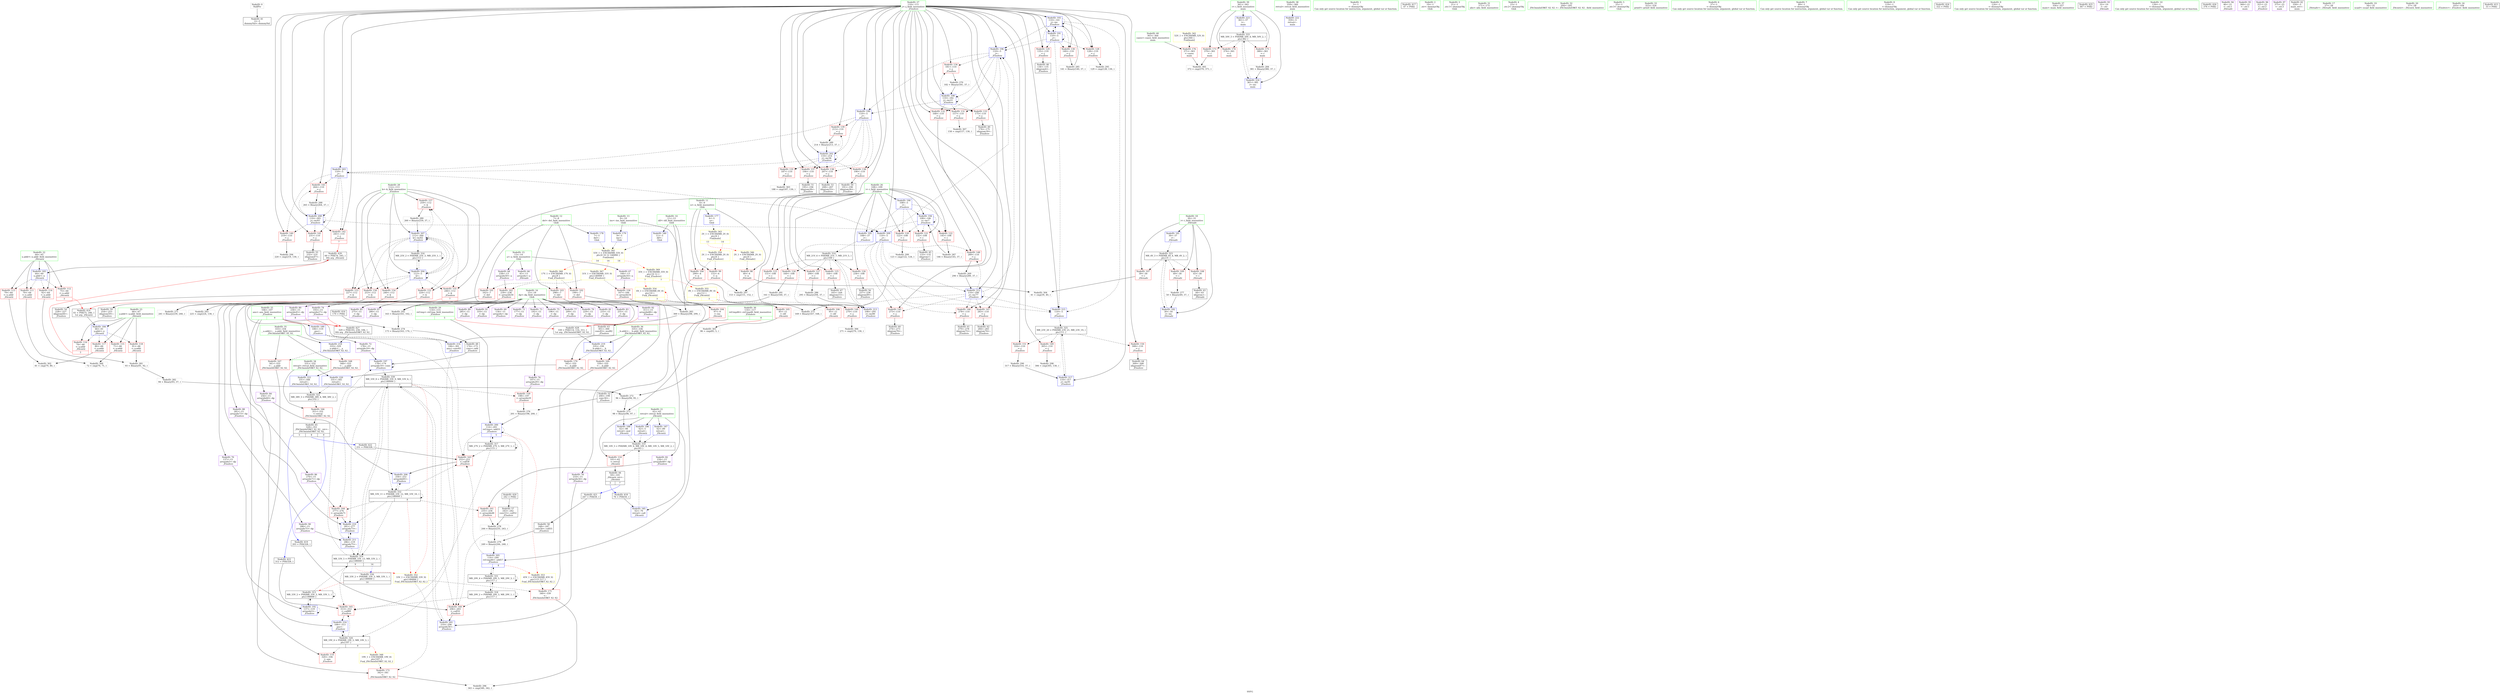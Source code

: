 digraph "SVFG" {
	label="SVFG";

	Node0x55f864b62cb0 [shape=record,color=grey,label="{NodeID: 0\nNullPtr}"];
	Node0x55f864b62cb0 -> Node0x55f864b86190[style=solid];
	Node0x55f864ba6e30 [shape=record,color=yellow,style=double,label="{NodeID: 360\n17V_1 = ENCHI(MR_17V_0)\npts\{8 \}\nFun[_Z5solvev]}"];
	Node0x55f864ba6e30 -> Node0x55f864b86b80[style=dashed];
	Node0x55f864ba6e30 -> Node0x55f864b86c50[style=dashed];
	Node0x55f864ba6e30 -> Node0x55f864b86d20[style=dashed];
	Node0x55f864b96c10 [shape=record,color=grey,label="{NodeID: 277\n50 = Binary(49, 37, )\n}"];
	Node0x55f864b96c10 -> Node0x55f864b8f550[style=solid];
	Node0x55f864b8a030 [shape=record,color=blue,label="{NodeID: 194\n108\<--146\ni\<--inc7\n_Z5solvev\n}"];
	Node0x55f864b8a030 -> Node0x55f864b8c230[style=dashed];
	Node0x55f864b8a030 -> Node0x55f864b8c300[style=dashed];
	Node0x55f864b8a030 -> Node0x55f864b8c3d0[style=dashed];
	Node0x55f864b8a030 -> Node0x55f864b8a030[style=dashed];
	Node0x55f864b8a030 -> Node0x55f864b8a100[style=dashed];
	Node0x55f864b873a0 [shape=record,color=red,label="{NodeID: 111\n70\<--64\n\<--x.addr\n_Z4costii\n}"];
	Node0x55f864b873a0 -> Node0x55f864b98e90[style=solid];
	Node0x55f864b85640 [shape=record,color=green,label="{NodeID: 28\n112\<--113\nk\<--k_field_insensitive\n_Z5solvev\n}"];
	Node0x55f864b85640 -> Node0x55f864b8dc30[style=solid];
	Node0x55f864b85640 -> Node0x55f864b8dd00[style=solid];
	Node0x55f864b85640 -> Node0x55f864b8ddd0[style=solid];
	Node0x55f864b85640 -> Node0x55f864b8dea0[style=solid];
	Node0x55f864b85640 -> Node0x55f864b8df70[style=solid];
	Node0x55f864b85640 -> Node0x55f864b8e040[style=solid];
	Node0x55f864b85640 -> Node0x55f864b8a850[style=solid];
	Node0x55f864b85640 -> Node0x55f864b8aac0[style=solid];
	Node0x55f864b99610 [shape=record,color=grey,label="{NodeID: 305\n372 = cmp(370, 371, )\n}"];
	Node0x55f864b925e0 [shape=record,color=blue,label="{NodeID: 222\n359\<--5\nretval\<--\nmain\n}"];
	Node0x55f864b8d1a0 [shape=record,color=red,label="{NodeID: 139\n213\<--110\n\<--j\n_Z5solvev\n}"];
	Node0x55f864b8d1a0 -> Node0x55f864b97e10[style=solid];
	Node0x55f864b87e10 [shape=record,color=black,label="{NodeID: 56\n237\<--236\nidxprom49\<--\n_Z5solvev\n}"];
	Node0x55f864bcb7a0 [shape=record,color=black,label="{NodeID: 416\n170 = PHI()\n}"];
	Node0x55f864bcb7a0 -> Node0x55f864b96790[style=solid];
	Node0x55f864badb00 [shape=record,color=black,label="{NodeID: 333\nMR_50V_3 = PHI(MR_50V_4, MR_50V_2, )\npts\{362 \}\n}"];
	Node0x55f864badb00 -> Node0x55f864b8ed40[style=dashed];
	Node0x55f864badb00 -> Node0x55f864b8ee10[style=dashed];
	Node0x55f864badb00 -> Node0x55f864b8eee0[style=dashed];
	Node0x55f864badb00 -> Node0x55f864b92780[style=dashed];
	Node0x55f864b8e860 [shape=record,color=red,label="{NodeID: 167\n341\<--333\n\<--__a.addr\n_ZSt3minIxERKT_S2_S2_\n}"];
	Node0x55f864b8e860 -> Node0x55f864b8ec70[style=solid];
	Node0x55f864b894d0 [shape=record,color=purple,label="{NodeID: 84\n256\<--15\narrayidx60\<--dp\n_Z5solvev\n}"];
	Node0x55f864b894d0 -> Node0x55f864b8a9f0[style=solid];
	Node0x55f864b717c0 [shape=record,color=green,label="{NodeID: 1\n5\<--1\n\<--dummyObj\nCan only get source location for instruction, argument, global var or function.}"];
	Node0x55f864b96d90 [shape=record,color=grey,label="{NodeID: 278\n244 = Binary(235, 243, )\n}"];
	Node0x55f864b96d90 -> Node0x55f864b96f10[style=solid];
	Node0x55f864b8a100 [shape=record,color=blue,label="{NodeID: 195\n108\<--37\ni\<--\n_Z5solvev\n}"];
	Node0x55f864b8a100 -> Node0x55f864ba7c00[style=dashed];
	Node0x55f864b87470 [shape=record,color=red,label="{NodeID: 112\n75\<--64\n\<--x.addr\n_Z4costii\n|{<s0>3}}"];
	Node0x55f864b87470:s0 -> Node0x55f86485e5f0[style=solid,color=red];
	Node0x55f864b85710 [shape=record,color=green,label="{NodeID: 29\n114\<--115\nref.tmp\<--ref.tmp_field_insensitive\n_Z5solvev\n|{|<s1>5}}"];
	Node0x55f864b85710 -> Node0x55f864b8a510[style=solid];
	Node0x55f864b85710:s1 -> Node0x55f864bcc690[style=solid,color=red];
	Node0x55f864b99790 [shape=record,color=grey,label="{NodeID: 306\n271 = cmp(270, 130, )\n}"];
	Node0x55f864b926b0 [shape=record,color=blue,label="{NodeID: 223\n361\<--37\ni\<--\nmain\n}"];
	Node0x55f864b926b0 -> Node0x55f864badb00[style=dashed];
	Node0x55f864b8d270 [shape=record,color=red,label="{NodeID: 140\n219\<--110\n\<--j\n_Z5solvev\n}"];
	Node0x55f864b8d270 -> Node0x55f864b98590[style=solid];
	Node0x55f864b87ee0 [shape=record,color=black,label="{NodeID: 57\n243\<--242\nconv53\<--call52\n_Z5solvev\n}"];
	Node0x55f864b87ee0 -> Node0x55f864b96d90[style=solid];
	Node0x55f864bcb870 [shape=record,color=black,label="{NodeID: 417\n47 = PHI()\n}"];
	Node0x55f864bae000 [shape=record,color=black,label="{NodeID: 334\nMR_33V_2 = PHI(MR_33V_3, MR_33V_1, )\npts\{180000 \}\n|{<s0>14}}"];
	Node0x55f864bae000:s0 -> Node0x55f864ba7700[style=dashed,color=red];
	Node0x55f864b8e930 [shape=record,color=red,label="{NodeID: 168\n348\<--333\n\<--__a.addr\n_ZSt3minIxERKT_S2_S2_\n}"];
	Node0x55f864b8e930 -> Node0x55f864b92510[style=solid];
	Node0x55f864b895a0 [shape=record,color=purple,label="{NodeID: 85\n275\<--15\n\<--dp\n_Z5solvev\n}"];
	Node0x55f864b83c50 [shape=record,color=green,label="{NodeID: 2\n19\<--1\n.str\<--dummyObj\nGlob }"];
	Node0x55f864b96f10 [shape=record,color=grey,label="{NodeID: 279\n249 = Binary(244, 248, )\n}"];
	Node0x55f864b96f10 -> Node0x55f864b8a920[style=solid];
	Node0x55f864b8a1d0 [shape=record,color=blue,label="{NodeID: 196\n110\<--5\nj\<--\n_Z5solvev\n}"];
	Node0x55f864b8a1d0 -> Node0x55f864b8cb20[style=dashed];
	Node0x55f864b8a1d0 -> Node0x55f864b8cbf0[style=dashed];
	Node0x55f864b8a1d0 -> Node0x55f864b8ccc0[style=dashed];
	Node0x55f864b8a1d0 -> Node0x55f864b8cd90[style=dashed];
	Node0x55f864b8a1d0 -> Node0x55f864b8a370[style=dashed];
	Node0x55f864b8a1d0 -> Node0x55f864b8a440[style=dashed];
	Node0x55f864b87540 [shape=record,color=red,label="{NodeID: 113\n79\<--64\n\<--x.addr\n_Z4costii\n}"];
	Node0x55f864b87540 -> Node0x55f864b99190[style=solid];
	Node0x55f864b857e0 [shape=record,color=green,label="{NodeID: 30\n116\<--117\nref.tmp46\<--ref.tmp46_field_insensitive\n_Z5solvev\n|{|<s1>8}}"];
	Node0x55f864b857e0 -> Node0x55f864b8a920[style=solid];
	Node0x55f864b857e0:s1 -> Node0x55f864bcc690[style=solid,color=red];
	Node0x55f864b99910 [shape=record,color=grey,label="{NodeID: 307\n158 = cmp(157, 130, )\n}"];
	Node0x55f864b92780 [shape=record,color=blue,label="{NodeID: 224\n361\<--381\ni\<--inc\nmain\n}"];
	Node0x55f864b92780 -> Node0x55f864badb00[style=dashed];
	Node0x55f864b8d340 [shape=record,color=red,label="{NodeID: 141\n231\<--110\n\<--j\n_Z5solvev\n}"];
	Node0x55f864b8d340 -> Node0x55f864b87d40[style=solid];
	Node0x55f864b87fb0 [shape=record,color=black,label="{NodeID: 58\n248\<--247\nconv56\<--call55\n_Z5solvev\n}"];
	Node0x55f864b87fb0 -> Node0x55f864b96f10[style=solid];
	Node0x55f864bcb940 [shape=record,color=black,label="{NodeID: 418\n76 = PHI(59, )\n}"];
	Node0x55f864bcb940 -> Node0x55f864b8f7c0[style=solid];
	Node0x55f864b8ea00 [shape=record,color=red,label="{NodeID: 169\n339\<--335\n\<--__b.addr\n_ZSt3minIxERKT_S2_S2_\n}"];
	Node0x55f864b8ea00 -> Node0x55f864b8eba0[style=solid];
	Node0x55f864b89670 [shape=record,color=purple,label="{NodeID: 86\n276\<--15\narrayidx71\<--dp\n_Z5solvev\n}"];
	Node0x55f864b89670 -> Node0x55f864b8e5f0[style=solid];
	Node0x55f864b83720 [shape=record,color=green,label="{NodeID: 3\n21\<--1\n.str.1\<--dummyObj\nGlob }"];
	Node0x55f864b97090 [shape=record,color=grey,label="{NodeID: 280\n260 = Binary(259, 37, )\n}"];
	Node0x55f864b97090 -> Node0x55f864b8aac0[style=solid];
	Node0x55f864b8a2a0 [shape=record,color=blue,label="{NodeID: 197\n178\<--174\narrayidx19\<--conv\n_Z5solvev\n}"];
	Node0x55f864b8a2a0 -> Node0x55f864b8a2a0[style=dashed];
	Node0x55f864b8a2a0 -> Node0x55f864baf900[style=dashed];
	Node0x55f864b87610 [shape=record,color=red,label="{NodeID: 114\n92\<--64\n\<--x.addr\n_Z4costii\n}"];
	Node0x55f864b87610 -> Node0x55f864b97210[style=solid];
	Node0x55f864b858b0 [shape=record,color=green,label="{NodeID: 31\n171\<--172\nabs\<--abs_field_insensitive\n}"];
	Node0x55f864b8d410 [shape=record,color=red,label="{NodeID: 142\n245\<--110\n\<--j\n_Z5solvev\n|{<s0>7}}"];
	Node0x55f864b8d410:s0 -> Node0x55f864bcc850[style=solid,color=red];
	Node0x55f864b88080 [shape=record,color=black,label="{NodeID: 59\n254\<--253\nidxprom59\<--\n_Z5solvev\n}"];
	Node0x55f864bcbab0 [shape=record,color=black,label="{NodeID: 419\n203 = PHI(328, )\n}"];
	Node0x55f864bcbab0 -> Node0x55f864b8e2b0[style=solid];
	Node0x55f864b8ead0 [shape=record,color=red,label="{NodeID: 170\n345\<--335\n\<--__b.addr\n_ZSt3minIxERKT_S2_S2_\n}"];
	Node0x55f864b8ead0 -> Node0x55f864b92440[style=solid];
	Node0x55f864b89740 [shape=record,color=purple,label="{NodeID: 87\n280\<--15\n\<--dp\n_Z5solvev\n}"];
	Node0x55f864b83a20 [shape=record,color=green,label="{NodeID: 4\n23\<--1\n.str.2\<--dummyObj\nGlob }"];
	Node0x55f864b97210 [shape=record,color=grey,label="{NodeID: 281\n93 = Binary(91, 92, )\n}"];
	Node0x55f864b97210 -> Node0x55f864b97390[style=solid];
	Node0x55f864b8a370 [shape=record,color=blue,label="{NodeID: 198\n110\<--182\nj\<--inc21\n_Z5solvev\n}"];
	Node0x55f864b8a370 -> Node0x55f864b8cb20[style=dashed];
	Node0x55f864b8a370 -> Node0x55f864b8cbf0[style=dashed];
	Node0x55f864b8a370 -> Node0x55f864b8ccc0[style=dashed];
	Node0x55f864b8a370 -> Node0x55f864b8cd90[style=dashed];
	Node0x55f864b8a370 -> Node0x55f864b8a370[style=dashed];
	Node0x55f864b8a370 -> Node0x55f864b8a440[style=dashed];
	Node0x55f864b876e0 [shape=record,color=red,label="{NodeID: 115\n71\<--66\n\<--y.addr\n_Z4costii\n}"];
	Node0x55f864b876e0 -> Node0x55f864b98e90[style=solid];
	Node0x55f864b859b0 [shape=record,color=green,label="{NodeID: 32\n204\<--205\n_ZSt3minIxERKT_S2_S2_\<--_ZSt3minIxERKT_S2_S2__field_insensitive\n}"];
	Node0x55f864b8d4e0 [shape=record,color=red,label="{NodeID: 143\n264\<--110\n\<--j\n_Z5solvev\n}"];
	Node0x55f864b8d4e0 -> Node0x55f864b97c90[style=solid];
	Node0x55f864b88150 [shape=record,color=black,label="{NodeID: 60\n274\<--273\nidxprom70\<--\n_Z5solvev\n}"];
	Node0x55f864bcbbf0 [shape=record,color=black,label="{NodeID: 420\n242 = PHI()\n}"];
	Node0x55f864bcbbf0 -> Node0x55f864b87ee0[style=solid];
	Node0x55f864b8eba0 [shape=record,color=red,label="{NodeID: 171\n340\<--339\n\<--\n_ZSt3minIxERKT_S2_S2_\n}"];
	Node0x55f864b8eba0 -> Node0x55f864b98890[style=solid];
	Node0x55f864b89810 [shape=record,color=purple,label="{NodeID: 88\n281\<--15\narrayidx73\<--dp\n_Z5solvev\n}"];
	Node0x55f864b89810 -> Node0x55f864b8ad30[style=solid];
	Node0x55f864b83ab0 [shape=record,color=green,label="{NodeID: 5\n25\<--1\n.str.3\<--dummyObj\nGlob }"];
	Node0x55f864b97390 [shape=record,color=grey,label="{NodeID: 282\n94 = Binary(93, 37, )\n}"];
	Node0x55f864b97390 -> Node0x55f864b8bb80[style=solid];
	Node0x55f864b8a440 [shape=record,color=blue,label="{NodeID: 199\n110\<--5\nj\<--\n_Z5solvev\n}"];
	Node0x55f864b8a440 -> Node0x55f864b8ce60[style=dashed];
	Node0x55f864b8a440 -> Node0x55f864b8cf30[style=dashed];
	Node0x55f864b8a440 -> Node0x55f864b8d000[style=dashed];
	Node0x55f864b8a440 -> Node0x55f864b8d0d0[style=dashed];
	Node0x55f864b8a440 -> Node0x55f864b8d1a0[style=dashed];
	Node0x55f864b8a440 -> Node0x55f864b8a6b0[style=dashed];
	Node0x55f864b8a440 -> Node0x55f864b8a780[style=dashed];
	Node0x55f864b8bef0 [shape=record,color=red,label="{NodeID: 116\n74\<--66\n\<--y.addr\n_Z4costii\n|{<s0>3}}"];
	Node0x55f864b8bef0:s0 -> Node0x55f864bcc850[style=solid,color=red];
	Node0x55f864b85ab0 [shape=record,color=green,label="{NodeID: 33\n323\<--324\nprintf\<--printf_field_insensitive\n}"];
	Node0x55f864ba6400 [shape=record,color=black,label="{NodeID: 310\nMR_10V_3 = PHI(MR_10V_6, MR_10V_4, MR_10V_5, MR_10V_2, )\npts\{63 \}\n}"];
	Node0x55f864ba6400 -> Node0x55f864b872d0[style=dashed];
	Node0x55f864b8d5b0 [shape=record,color=red,label="{NodeID: 144\n270\<--110\n\<--j\n_Z5solvev\n}"];
	Node0x55f864b8d5b0 -> Node0x55f864b99790[style=solid];
	Node0x55f864b88220 [shape=record,color=black,label="{NodeID: 61\n279\<--278\nidxprom72\<--\n_Z5solvev\n}"];
	Node0x55f864bcbcc0 [shape=record,color=black,label="{NodeID: 421\n247 = PHI(59, )\n}"];
	Node0x55f864bcbcc0 -> Node0x55f864b87fb0[style=solid];
	Node0x55f864b8ec70 [shape=record,color=red,label="{NodeID: 172\n342\<--341\n\<--\n_ZSt3minIxERKT_S2_S2_\n}"];
	Node0x55f864b8ec70 -> Node0x55f864b98890[style=solid];
	Node0x55f864b898e0 [shape=record,color=purple,label="{NodeID: 89\n285\<--15\n\<--dp\n_Z5solvev\n}"];
	Node0x55f864b83b40 [shape=record,color=green,label="{NodeID: 6\n37\<--1\n\<--dummyObj\nCan only get source location for instruction, argument, global var or function.}"];
	Node0x55f864b97510 [shape=record,color=grey,label="{NodeID: 283\n300 = Binary(298, 299, )\n}"];
	Node0x55f864b97510 -> Node0x55f864b883c0[style=solid];
	Node0x55f864b8a510 [shape=record,color=blue,label="{NodeID: 200\n114\<--201\nref.tmp\<--add31\n_Z5solvev\n|{|<s4>5}}"];
	Node0x55f864b8a510 -> Node0x55f864b8e2b0[style=dashed];
	Node0x55f864b8a510 -> Node0x55f864b8e520[style=dashed];
	Node0x55f864b8a510 -> Node0x55f864b8a510[style=dashed];
	Node0x55f864b8a510 -> Node0x55f864ba8b00[style=dashed];
	Node0x55f864b8a510:s4 -> Node0x55f864bb1430[style=dashed,color=red];
	Node0x55f864b8bfc0 [shape=record,color=red,label="{NodeID: 117\n80\<--66\n\<--y.addr\n_Z4costii\n}"];
	Node0x55f864b8bfc0 -> Node0x55f864b99190[style=solid];
	Node0x55f864b85bb0 [shape=record,color=green,label="{NodeID: 34\n331\<--332\nretval\<--retval_field_insensitive\n_ZSt3minIxERKT_S2_S2_\n}"];
	Node0x55f864b85bb0 -> Node0x55f864b8e790[style=solid];
	Node0x55f864b85bb0 -> Node0x55f864b92440[style=solid];
	Node0x55f864b85bb0 -> Node0x55f864b92510[style=solid];
	Node0x55f864b8d680 [shape=record,color=red,label="{NodeID: 145\n273\<--110\n\<--j\n_Z5solvev\n}"];
	Node0x55f864b8d680 -> Node0x55f864b88150[style=solid];
	Node0x55f864b882f0 [shape=record,color=black,label="{NodeID: 62\n284\<--283\nidxprom74\<--\n_Z5solvev\n}"];
	Node0x55f864bcbe30 [shape=record,color=black,label="{NodeID: 422\n251 = PHI(328, )\n}"];
	Node0x55f864bcbe30 -> Node0x55f864b8e520[style=solid];
	Node0x55f864baf900 [shape=record,color=black,label="{NodeID: 339\nMR_33V_8 = PHI(MR_33V_9, MR_33V_6, )\npts\{180000 \}\n|{|<s7>5}}"];
	Node0x55f864baf900 -> Node0x55f864b8e1e0[style=dashed];
	Node0x55f864baf900 -> Node0x55f864b8e2b0[style=dashed];
	Node0x55f864baf900 -> Node0x55f864b8e5f0[style=dashed];
	Node0x55f864baf900 -> Node0x55f864b8a5e0[style=dashed];
	Node0x55f864baf900 -> Node0x55f864b8ad30[style=dashed];
	Node0x55f864baf900 -> Node0x55f864ba9500[style=dashed];
	Node0x55f864baf900 -> Node0x55f864bad600[style=dashed];
	Node0x55f864baf900:s7 -> Node0x55f864bb1350[style=dashed,color=red];
	Node0x55f864b8ed40 [shape=record,color=red,label="{NodeID: 173\n370\<--361\n\<--i\nmain\n}"];
	Node0x55f864b8ed40 -> Node0x55f864b99610[style=solid];
	Node0x55f864b899b0 [shape=record,color=purple,label="{NodeID: 90\n286\<--15\narrayidx75\<--dp\n_Z5solvev\n}"];
	Node0x55f864b899b0 -> Node0x55f864b8ae00[style=solid];
	Node0x55f864b844c0 [shape=record,color=green,label="{NodeID: 7\n89\<--1\n\<--dummyObj\nCan only get source location for instruction, argument, global var or function.}"];
	Node0x55f864ba7450 [shape=record,color=yellow,style=double,label="{NodeID: 367\n31V_1 = ENCHI(MR_31V_0)\npts\{140000 \}\nFun[_Z5solvev]}"];
	Node0x55f864ba7450 -> Node0x55f864b8e110[style=dashed];
	Node0x55f864ba7450 -> Node0x55f864b8e450[style=dashed];
	Node0x55f864b97690 [shape=record,color=grey,label="{NodeID: 284\n381 = Binary(380, 37, )\n}"];
	Node0x55f864b97690 -> Node0x55f864b92780[style=solid];
	Node0x55f864b8a5e0 [shape=record,color=blue,label="{NodeID: 201\n210\<--206\narrayidx34\<--\n_Z5solvev\n}"];
	Node0x55f864b8a5e0 -> Node0x55f864baf900[style=dashed];
	Node0x55f864b8c090 [shape=record,color=red,label="{NodeID: 118\n91\<--66\n\<--y.addr\n_Z4costii\n}"];
	Node0x55f864b8c090 -> Node0x55f864b97210[style=solid];
	Node0x55f864b85c80 [shape=record,color=green,label="{NodeID: 35\n333\<--334\n__a.addr\<--__a.addr_field_insensitive\n_ZSt3minIxERKT_S2_S2_\n}"];
	Node0x55f864b85c80 -> Node0x55f864b8e860[style=solid];
	Node0x55f864b85c80 -> Node0x55f864b8e930[style=solid];
	Node0x55f864b85c80 -> Node0x55f864b922a0[style=solid];
	Node0x55f864b8d750 [shape=record,color=red,label="{NodeID: 146\n278\<--110\n\<--j\n_Z5solvev\n}"];
	Node0x55f864b8d750 -> Node0x55f864b88220[style=solid];
	Node0x55f864b883c0 [shape=record,color=black,label="{NodeID: 63\n301\<--300\nconv83\<--mul82\n_Z5solvev\n}"];
	Node0x55f864b883c0 -> Node0x55f864b91f60[style=solid];
	Node0x55f864bcbf70 [shape=record,color=black,label="{NodeID: 423\n312 = PHI(328, )\n}"];
	Node0x55f864bcbf70 -> Node0x55f864b8e6c0[style=solid];
	Node0x55f864b8ee10 [shape=record,color=red,label="{NodeID: 174\n374\<--361\n\<--i\nmain\n}"];
	Node0x55f864b89a80 [shape=record,color=purple,label="{NodeID: 91\n310\<--15\n\<--dp\n_Z5solvev\n}"];
	Node0x55f864b84550 [shape=record,color=green,label="{NodeID: 8\n119\<--1\n\<--dummyObj\nCan only get source location for instruction, argument, global var or function.}"];
	Node0x55f864b97810 [shape=record,color=grey,label="{NodeID: 285\n141 = Binary(140, 37, )\n}"];
	Node0x55f864b97810 -> Node0x55f864b89f60[style=solid];
	Node0x55f864b8a6b0 [shape=record,color=blue,label="{NodeID: 202\n110\<--214\nj\<--inc36\n_Z5solvev\n}"];
	Node0x55f864b8a6b0 -> Node0x55f864b8ce60[style=dashed];
	Node0x55f864b8a6b0 -> Node0x55f864b8cf30[style=dashed];
	Node0x55f864b8a6b0 -> Node0x55f864b8d000[style=dashed];
	Node0x55f864b8a6b0 -> Node0x55f864b8d0d0[style=dashed];
	Node0x55f864b8a6b0 -> Node0x55f864b8d1a0[style=dashed];
	Node0x55f864b8a6b0 -> Node0x55f864b8a6b0[style=dashed];
	Node0x55f864b8a6b0 -> Node0x55f864b8a780[style=dashed];
	Node0x55f864b8c160 [shape=record,color=red,label="{NodeID: 119\n320\<--106\n\<--ans\n_Z5solvev\n}"];
	Node0x55f864b85d50 [shape=record,color=green,label="{NodeID: 36\n335\<--336\n__b.addr\<--__b.addr_field_insensitive\n_ZSt3minIxERKT_S2_S2_\n}"];
	Node0x55f864b85d50 -> Node0x55f864b8ea00[style=solid];
	Node0x55f864b85d50 -> Node0x55f864b8ead0[style=solid];
	Node0x55f864b85d50 -> Node0x55f864b92370[style=solid];
	Node0x55f864ba7700 [shape=record,color=black,label="{NodeID: 313\nMR_33V_2 = PHI(MR_33V_3, MR_33V_1, )\npts\{180000 \}\n}"];
	Node0x55f864ba7700 -> Node0x55f864b89e90[style=dashed];
	Node0x55f864ba7700 -> Node0x55f864ba7700[style=dashed];
	Node0x55f864ba7700 -> Node0x55f864ba9500[style=dashed];
	Node0x55f864b8d820 [shape=record,color=red,label="{NodeID: 147\n283\<--110\n\<--j\n_Z5solvev\n}"];
	Node0x55f864b8d820 -> Node0x55f864b882f0[style=solid];
	Node0x55f864b88490 [shape=record,color=black,label="{NodeID: 64\n309\<--308\nidxprom87\<--\n_Z5solvev\n}"];
	Node0x55f864bcc0b0 [shape=record,color=black,label="{NodeID: 424\n322 = PHI()\n}"];
	Node0x55f864b8eee0 [shape=record,color=red,label="{NodeID: 175\n380\<--361\n\<--i\nmain\n}"];
	Node0x55f864b8eee0 -> Node0x55f864b97690[style=solid];
	Node0x55f864b89b50 [shape=record,color=purple,label="{NodeID: 92\n311\<--15\narrayidx88\<--dp\n_Z5solvev\n|{<s0>9}}"];
	Node0x55f864b89b50:s0 -> Node0x55f864bcc690[style=solid,color=red];
	Node0x55f864b845e0 [shape=record,color=green,label="{NodeID: 9\n124\<--1\n\<--dummyObj\nCan only get source location for instruction, argument, global var or function.}"];
	Node0x55f864bb2a90 [shape=record,color=yellow,style=double,label="{NodeID: 369\n35V_1 = ENCHI(MR_35V_0)\npts\{10 12 \}\nFun[_Z5solvev]|{<s0>7|<s1>7}}"];
	Node0x55f864bb2a90:s0 -> Node0x55f864bb1510[style=dashed,color=red];
	Node0x55f864bb2a90:s1 -> Node0x55f864bb1620[style=dashed,color=red];
	Node0x55f864b97990 [shape=record,color=grey,label="{NodeID: 286\n295 = Binary(294, 37, )\n}"];
	Node0x55f864b97990 -> Node0x55f864b91e90[style=solid];
	Node0x55f864b8a780 [shape=record,color=blue,label="{NodeID: 203\n110\<--5\nj\<--\n_Z5solvev\n}"];
	Node0x55f864b8a780 -> Node0x55f864b8d270[style=dashed];
	Node0x55f864b8a780 -> Node0x55f864b8d340[style=dashed];
	Node0x55f864b8a780 -> Node0x55f864b8d410[style=dashed];
	Node0x55f864b8a780 -> Node0x55f864b8d4e0[style=dashed];
	Node0x55f864b8a780 -> Node0x55f864b8ab90[style=dashed];
	Node0x55f864b8a780 -> Node0x55f864b8ac60[style=dashed];
	Node0x55f864b8c230 [shape=record,color=red,label="{NodeID: 120\n122\<--108\n\<--i\n_Z5solvev\n}"];
	Node0x55f864b8c230 -> Node0x55f864b98d10[style=solid];
	Node0x55f864b85e20 [shape=record,color=green,label="{NodeID: 37\n356\<--357\nmain\<--main_field_insensitive\n}"];
	Node0x55f864ba7c00 [shape=record,color=black,label="{NodeID: 314\nMR_21V_6 = PHI(MR_21V_7, MR_21V_5, )\npts\{109 \}\n}"];
	Node0x55f864ba7c00 -> Node0x55f864b8c4a0[style=dashed];
	Node0x55f864ba7c00 -> Node0x55f864b8c570[style=dashed];
	Node0x55f864ba7c00 -> Node0x55f864b8c640[style=dashed];
	Node0x55f864ba7c00 -> Node0x55f864b8c710[style=dashed];
	Node0x55f864ba7c00 -> Node0x55f864b8c7e0[style=dashed];
	Node0x55f864ba7c00 -> Node0x55f864b91e90[style=dashed];
	Node0x55f864b8d8f0 [shape=record,color=red,label="{NodeID: 148\n289\<--110\n\<--j\n_Z5solvev\n}"];
	Node0x55f864b8d8f0 -> Node0x55f864b8b700[style=solid];
	Node0x55f864b88560 [shape=record,color=black,label="{NodeID: 65\n328\<--351\n_ZSt3minIxERKT_S2_S2__ret\<--\n_ZSt3minIxERKT_S2_S2_\n|{<s0>5|<s1>8|<s2>9}}"];
	Node0x55f864b88560:s0 -> Node0x55f864bcbab0[style=solid,color=blue];
	Node0x55f864b88560:s1 -> Node0x55f864bcbe30[style=solid,color=blue];
	Node0x55f864b88560:s2 -> Node0x55f864bcbf70[style=solid,color=blue];
	Node0x55f864bcc180 [shape=record,color=black,label="{NodeID: 425\n367 = PHI()\n}"];
	Node0x55f864bb0a00 [shape=record,color=yellow,style=double,label="{NodeID: 342\n52V_1 = ENCHI(MR_52V_0)\npts\{364 \}\nFun[main]}"];
	Node0x55f864bb0a00 -> Node0x55f864b8efb0[style=dashed];
	Node0x55f864b8efb0 [shape=record,color=red,label="{NodeID: 176\n371\<--363\n\<--cases\nmain\n}"];
	Node0x55f864b8efb0 -> Node0x55f864b99610[style=solid];
	Node0x55f864b89c20 [shape=record,color=purple,label="{NodeID: 93\n32\<--19\n\<--.str\n_Z4readv\n}"];
	Node0x55f864b84670 [shape=record,color=green,label="{NodeID: 10\n130\<--1\n\<--dummyObj\nCan only get source location for instruction, argument, global var or function.}"];
	Node0x55f864b97b10 [shape=record,color=grey,label="{NodeID: 287\n146 = Binary(145, 37, )\n}"];
	Node0x55f864b97b10 -> Node0x55f864b8a030[style=solid];
	Node0x55f864b8a850 [shape=record,color=blue,label="{NodeID: 204\n112\<--5\nk\<--\n_Z5solvev\n}"];
	Node0x55f864b8a850 -> Node0x55f864b8dc30[style=dashed];
	Node0x55f864b8a850 -> Node0x55f864b8dd00[style=dashed];
	Node0x55f864b8a850 -> Node0x55f864b8ddd0[style=dashed];
	Node0x55f864b8a850 -> Node0x55f864b8dea0[style=dashed];
	Node0x55f864b8a850 -> Node0x55f864b8df70[style=dashed];
	Node0x55f864b8a850 -> Node0x55f864b8e040[style=dashed];
	Node0x55f864b8a850 -> Node0x55f864b8a850[style=dashed];
	Node0x55f864b8a850 -> Node0x55f864b8aac0[style=dashed];
	Node0x55f864b8a850 -> Node0x55f864ba8600[style=dashed];
	Node0x55f864b8c300 [shape=record,color=red,label="{NodeID: 121\n132\<--108\n\<--i\n_Z5solvev\n}"];
	Node0x55f864b8c300 -> Node0x55f864b86500[style=solid];
	Node0x55f864b85f20 [shape=record,color=green,label="{NodeID: 38\n359\<--360\nretval\<--retval_field_insensitive\nmain\n}"];
	Node0x55f864b85f20 -> Node0x55f864b925e0[style=solid];
	Node0x55f864b8d9c0 [shape=record,color=red,label="{NodeID: 149\n305\<--110\n\<--j\n_Z5solvev\n}"];
	Node0x55f864b8d9c0 -> Node0x55f864b98b90[style=solid];
	Node0x55f864b88630 [shape=record,color=purple,label="{NodeID: 66\n45\<--13\narrayidx\<--a\n_Z4readv\n}"];
	Node0x55f864bcc250 [shape=record,color=black,label="{NodeID: 426\n376 = PHI()\n}"];
	Node0x55f864bb0ae0 [shape=record,color=yellow,style=double,label="{NodeID: 343\n2V_1 = ENCHI(MR_2V_0)\npts\{6 \}\nFun[main]|{<s0>13|<s1>14}}"];
	Node0x55f864bb0ae0:s0 -> Node0x55f864bb0db0[style=dashed,color=red];
	Node0x55f864bb0ae0:s1 -> Node0x55f864bb19a0[style=dashed,color=red];
	Node0x55f864b8f080 [shape=record,color=blue,label="{NodeID: 177\n4\<--5\nn\<--\nGlob }"];
	Node0x55f864b8f080 -> Node0x55f864bb0ae0[style=dashed];
	Node0x55f864b89cf0 [shape=record,color=purple,label="{NodeID: 94\n46\<--21\n\<--.str.1\n_Z4readv\n}"];
	Node0x55f864b84700 [shape=record,color=green,label="{NodeID: 11\n4\<--6\nn\<--n_field_insensitive\nGlob }"];
	Node0x55f864b84700 -> Node0x55f864b86910[style=solid];
	Node0x55f864b84700 -> Node0x55f864b869e0[style=solid];
	Node0x55f864b84700 -> Node0x55f864b86ab0[style=solid];
	Node0x55f864b84700 -> Node0x55f864b8f080[style=solid];
	Node0x55f864b97c90 [shape=record,color=grey,label="{NodeID: 288\n265 = Binary(264, 37, )\n}"];
	Node0x55f864b97c90 -> Node0x55f864b8ab90[style=solid];
	Node0x55f864b8a920 [shape=record,color=blue,label="{NodeID: 205\n116\<--249\nref.tmp46\<--add57\n_Z5solvev\n|{|<s2>8}}"];
	Node0x55f864b8a920 -> Node0x55f864b8e520[style=dashed];
	Node0x55f864b8a920 -> Node0x55f864bad100[style=dashed];
	Node0x55f864b8a920:s2 -> Node0x55f864bb1430[style=dashed,color=red];
	Node0x55f864b8c3d0 [shape=record,color=red,label="{NodeID: 122\n145\<--108\n\<--i\n_Z5solvev\n}"];
	Node0x55f864b8c3d0 -> Node0x55f864b97b10[style=solid];
	Node0x55f864b85ff0 [shape=record,color=green,label="{NodeID: 39\n361\<--362\ni\<--i_field_insensitive\nmain\n}"];
	Node0x55f864b85ff0 -> Node0x55f864b8ed40[style=solid];
	Node0x55f864b85ff0 -> Node0x55f864b8ee10[style=solid];
	Node0x55f864b85ff0 -> Node0x55f864b8eee0[style=solid];
	Node0x55f864b85ff0 -> Node0x55f864b926b0[style=solid];
	Node0x55f864b85ff0 -> Node0x55f864b92780[style=solid];
	Node0x55f864ba8600 [shape=record,color=black,label="{NodeID: 316\nMR_25V_2 = PHI(MR_25V_3, MR_25V_1, )\npts\{113 \}\n}"];
	Node0x55f864ba8600 -> Node0x55f864b8a850[style=dashed];
	Node0x55f864ba8600 -> Node0x55f864ba8600[style=dashed];
	Node0x55f864b8da90 [shape=record,color=red,label="{NodeID: 150\n308\<--110\n\<--j\n_Z5solvev\n}"];
	Node0x55f864b8da90 -> Node0x55f864b88490[style=solid];
	Node0x55f864b88700 [shape=record,color=purple,label="{NodeID: 67\n166\<--13\narrayidx16\<--a\n_Z5solvev\n}"];
	Node0x55f864b88700 -> Node0x55f864b8e110[style=solid];
	Node0x55f864bcc320 [shape=record,color=black,label="{NodeID: 427\n329 = PHI(193, 230, 106, )\n0th arg _ZSt3minIxERKT_S2_S2_ }"];
	Node0x55f864bcc320 -> Node0x55f864b922a0[style=solid];
	Node0x55f864b8f180 [shape=record,color=blue,label="{NodeID: 178\n7\<--5\ndel\<--\nGlob }"];
	Node0x55f864b8f180 -> Node0x55f864bb0ca0[style=dashed];
	Node0x55f864b89dc0 [shape=record,color=purple,label="{NodeID: 95\n366\<--21\n\<--.str.1\nmain\n}"];
	Node0x55f864b84790 [shape=record,color=green,label="{NodeID: 12\n7\<--8\ndel\<--del_field_insensitive\nGlob }"];
	Node0x55f864b84790 -> Node0x55f864b86b80[style=solid];
	Node0x55f864b84790 -> Node0x55f864b86c50[style=solid];
	Node0x55f864b84790 -> Node0x55f864b86d20[style=solid];
	Node0x55f864b84790 -> Node0x55f864b8f180[style=solid];
	Node0x55f864b97e10 [shape=record,color=grey,label="{NodeID: 289\n214 = Binary(213, 37, )\n}"];
	Node0x55f864b97e10 -> Node0x55f864b8a6b0[style=solid];
	Node0x55f864b8a9f0 [shape=record,color=blue,label="{NodeID: 206\n256\<--252\narrayidx60\<--\n_Z5solvev\n}"];
	Node0x55f864b8a9f0 -> Node0x55f864bad600[style=dashed];
	Node0x55f864b8c4a0 [shape=record,color=red,label="{NodeID: 123\n151\<--108\n\<--i\n_Z5solvev\n}"];
	Node0x55f864b8c4a0 -> Node0x55f864b98a10[style=solid];
	Node0x55f864b860c0 [shape=record,color=green,label="{NodeID: 40\n363\<--364\ncases\<--cases_field_insensitive\nmain\n}"];
	Node0x55f864b860c0 -> Node0x55f864b8efb0[style=solid];
	Node0x55f864ba8b00 [shape=record,color=black,label="{NodeID: 317\nMR_27V_2 = PHI(MR_27V_3, MR_27V_1, )\npts\{115 \}\n}"];
	Node0x55f864ba8b00 -> Node0x55f864b8e520[style=dashed];
	Node0x55f864ba8b00 -> Node0x55f864b8e6c0[style=dashed];
	Node0x55f864ba8b00 -> Node0x55f864b8a510[style=dashed];
	Node0x55f864ba8b00 -> Node0x55f864ba8b00[style=dashed];
	Node0x55f864b8db60 [shape=record,color=red,label="{NodeID: 151\n316\<--110\n\<--j\n_Z5solvev\n}"];
	Node0x55f864b8db60 -> Node0x55f864b97f90[style=solid];
	Node0x55f864b887d0 [shape=record,color=purple,label="{NodeID: 68\n238\<--13\narrayidx50\<--a\n_Z5solvev\n}"];
	Node0x55f864b887d0 -> Node0x55f864b8e450[style=solid];
	Node0x55f864bcc690 [shape=record,color=black,label="{NodeID: 428\n330 = PHI(114, 116, 311, )\n1st arg _ZSt3minIxERKT_S2_S2_ }"];
	Node0x55f864bcc690 -> Node0x55f864b92370[style=solid];
	Node0x55f864bb0ca0 [shape=record,color=yellow,style=double,label="{NodeID: 345\n55V_1 = ENCHI(MR_55V_0)\npts\{8 10 12 140000 \}\nFun[main]|{<s0>14|<s1>14|<s2>14}}"];
	Node0x55f864bb0ca0:s0 -> Node0x55f864ba6e30[style=dashed,color=red];
	Node0x55f864bb0ca0:s1 -> Node0x55f864ba7450[style=dashed,color=red];
	Node0x55f864bb0ca0:s2 -> Node0x55f864bb2a90[style=dashed,color=red];
	Node0x55f864b8f280 [shape=record,color=blue,label="{NodeID: 179\n9\<--5\nins\<--\nGlob }"];
	Node0x55f864b8f280 -> Node0x55f864bb0ca0[style=dashed];
	Node0x55f864b86770 [shape=record,color=purple,label="{NodeID: 96\n321\<--23\n\<--.str.2\n_Z5solvev\n}"];
	Node0x55f864b84890 [shape=record,color=green,label="{NodeID: 13\n9\<--10\nins\<--ins_field_insensitive\nGlob }"];
	Node0x55f864b84890 -> Node0x55f864b86df0[style=solid];
	Node0x55f864b84890 -> Node0x55f864b8f280[style=solid];
	Node0x55f864b97f90 [shape=record,color=grey,label="{NodeID: 290\n317 = Binary(316, 37, )\n}"];
	Node0x55f864b97f90 -> Node0x55f864b921d0[style=solid];
	Node0x55f864b8aac0 [shape=record,color=blue,label="{NodeID: 207\n112\<--260\nk\<--inc62\n_Z5solvev\n}"];
	Node0x55f864b8aac0 -> Node0x55f864b8dc30[style=dashed];
	Node0x55f864b8aac0 -> Node0x55f864b8dd00[style=dashed];
	Node0x55f864b8aac0 -> Node0x55f864b8ddd0[style=dashed];
	Node0x55f864b8aac0 -> Node0x55f864b8dea0[style=dashed];
	Node0x55f864b8aac0 -> Node0x55f864b8df70[style=dashed];
	Node0x55f864b8aac0 -> Node0x55f864b8e040[style=dashed];
	Node0x55f864b8aac0 -> Node0x55f864b8a850[style=dashed];
	Node0x55f864b8aac0 -> Node0x55f864b8aac0[style=dashed];
	Node0x55f864b8aac0 -> Node0x55f864ba8600[style=dashed];
	Node0x55f864b8c570 [shape=record,color=red,label="{NodeID: 124\n160\<--108\n\<--i\n_Z5solvev\n}"];
	Node0x55f864b8c570 -> Node0x55f864b98110[style=solid];
	Node0x55f864b86190 [shape=record,color=black,label="{NodeID: 41\n2\<--3\ndummyVal\<--dummyVal\n}"];
	Node0x55f864ba9000 [shape=record,color=black,label="{NodeID: 318\nMR_29V_2 = PHI(MR_29V_3, MR_29V_1, )\npts\{117 \}\n}"];
	Node0x55f864ba9000 -> Node0x55f864b8e2b0[style=dashed];
	Node0x55f864ba9000 -> Node0x55f864b8e6c0[style=dashed];
	Node0x55f864ba9000 -> Node0x55f864ba9000[style=dashed];
	Node0x55f864ba9000 -> Node0x55f864bad100[style=dashed];
	Node0x55f864b8dc30 [shape=record,color=red,label="{NodeID: 152\n224\<--112\n\<--k\n_Z5solvev\n}"];
	Node0x55f864b8dc30 -> Node0x55f864b98410[style=solid];
	Node0x55f864b888a0 [shape=record,color=purple,label="{NodeID: 69\n134\<--15\narrayidx\<--dp\n_Z5solvev\n}"];
	Node0x55f864bcc850 [shape=record,color=black,label="{NodeID: 429\n60 = PHI(74, 245, )\n0th arg _Z4costii }"];
	Node0x55f864bcc850 -> Node0x55f864b8f620[style=solid];
	Node0x55f864bb0db0 [shape=record,color=yellow,style=double,label="{NodeID: 346\n2V_1 = ENCHI(MR_2V_0)\npts\{6 \}\nFun[_Z4readv]}"];
	Node0x55f864bb0db0 -> Node0x55f864b86910[style=dashed];
	Node0x55f864b8f380 [shape=record,color=blue,label="{NodeID: 180\n11\<--5\ndif\<--\nGlob }"];
	Node0x55f864b8f380 -> Node0x55f864bb0ca0[style=dashed];
	Node0x55f864b86840 [shape=record,color=purple,label="{NodeID: 97\n375\<--25\n\<--.str.3\nmain\n}"];
	Node0x55f864b84990 [shape=record,color=green,label="{NodeID: 14\n11\<--12\ndif\<--dif_field_insensitive\nGlob }"];
	Node0x55f864b84990 -> Node0x55f864b86ec0[style=solid];
	Node0x55f864b84990 -> Node0x55f864b86f90[style=solid];
	Node0x55f864b84990 -> Node0x55f864b8f380[style=solid];
	Node0x55f864b98110 [shape=record,color=grey,label="{NodeID: 291\n161 = Binary(160, 37, )\n}"];
	Node0x55f864b98110 -> Node0x55f864b98290[style=solid];
	Node0x55f864b8ab90 [shape=record,color=blue,label="{NodeID: 208\n110\<--265\nj\<--inc65\n_Z5solvev\n}"];
	Node0x55f864b8ab90 -> Node0x55f864b8d270[style=dashed];
	Node0x55f864b8ab90 -> Node0x55f864b8d340[style=dashed];
	Node0x55f864b8ab90 -> Node0x55f864b8d410[style=dashed];
	Node0x55f864b8ab90 -> Node0x55f864b8d4e0[style=dashed];
	Node0x55f864b8ab90 -> Node0x55f864b8ab90[style=dashed];
	Node0x55f864b8ab90 -> Node0x55f864b8ac60[style=dashed];
	Node0x55f864b8c640 [shape=record,color=red,label="{NodeID: 125\n164\<--108\n\<--i\n_Z5solvev\n}"];
	Node0x55f864b8c640 -> Node0x55f864b866a0[style=solid];
	Node0x55f864b86290 [shape=record,color=black,label="{NodeID: 42\n358\<--5\nmain_ret\<--\nmain\n}"];
	Node0x55f864ba9500 [shape=record,color=black,label="{NodeID: 319\nMR_33V_5 = PHI(MR_33V_13, MR_33V_2, )\npts\{180000 \}\n|{|<s3>9|<s4>14}}"];
	Node0x55f864ba9500 -> Node0x55f864b8e6c0[style=dashed];
	Node0x55f864ba9500 -> Node0x55f864b8a2a0[style=dashed];
	Node0x55f864ba9500 -> Node0x55f864baf900[style=dashed];
	Node0x55f864ba9500:s3 -> Node0x55f864bb1350[style=dashed,color=red];
	Node0x55f864ba9500:s4 -> Node0x55f864bae000[style=dashed,color=blue];
	Node0x55f864b8dd00 [shape=record,color=red,label="{NodeID: 153\n227\<--112\n\<--k\n_Z5solvev\n}"];
	Node0x55f864b8dd00 -> Node0x55f864b87c70[style=solid];
	Node0x55f864b88970 [shape=record,color=purple,label="{NodeID: 70\n137\<--15\narrayidx5\<--dp\n_Z5solvev\n}"];
	Node0x55f864b88970 -> Node0x55f864b89e90[style=solid];
	Node0x55f864b8f480 [shape=record,color=blue,label="{NodeID: 181\n30\<--37\ni\<--\n_Z4readv\n}"];
	Node0x55f864b8f480 -> Node0x55f864baa900[style=dashed];
	Node0x55f864b86910 [shape=record,color=red,label="{NodeID: 98\n40\<--4\n\<--n\n_Z4readv\n}"];
	Node0x55f864b86910 -> Node0x55f864b99490[style=solid];
	Node0x55f864b84a90 [shape=record,color=green,label="{NodeID: 15\n13\<--14\na\<--a_field_insensitive\nGlob }"];
	Node0x55f864b84a90 -> Node0x55f864b88630[style=solid];
	Node0x55f864b84a90 -> Node0x55f864b88700[style=solid];
	Node0x55f864b84a90 -> Node0x55f864b887d0[style=solid];
	Node0x55f864b98290 [shape=record,color=grey,label="{NodeID: 292\n163 = Binary(161, 162, )\n}"];
	Node0x55f864b98290 -> Node0x55f864b96790[style=solid];
	Node0x55f864b8ac60 [shape=record,color=blue,label="{NodeID: 209\n110\<--5\nj\<--\n_Z5solvev\n}"];
	Node0x55f864b8ac60 -> Node0x55f864b8d5b0[style=dashed];
	Node0x55f864b8ac60 -> Node0x55f864b8d680[style=dashed];
	Node0x55f864b8ac60 -> Node0x55f864b8d750[style=dashed];
	Node0x55f864b8ac60 -> Node0x55f864b8d820[style=dashed];
	Node0x55f864b8ac60 -> Node0x55f864b8d8f0[style=dashed];
	Node0x55f864b8ac60 -> Node0x55f864b8a1d0[style=dashed];
	Node0x55f864b8ac60 -> Node0x55f864b91dc0[style=dashed];
	Node0x55f864b8ac60 -> Node0x55f864b92030[style=dashed];
	Node0x55f864b8c710 [shape=record,color=red,label="{NodeID: 126\n236\<--108\n\<--i\n_Z5solvev\n}"];
	Node0x55f864b8c710 -> Node0x55f864b87e10[style=solid];
	Node0x55f864b86360 [shape=record,color=black,label="{NodeID: 43\n44\<--43\nidxprom\<--\n_Z4readv\n}"];
	Node0x55f864b8ddd0 [shape=record,color=red,label="{NodeID: 154\n240\<--112\n\<--k\n_Z5solvev\n}"];
	Node0x55f864b8ddd0 -> Node0x55f864b8ba00[style=solid];
	Node0x55f864b88a40 [shape=record,color=purple,label="{NodeID: 71\n177\<--15\n\<--dp\n_Z5solvev\n}"];
	Node0x55f864bb0fa0 [shape=record,color=yellow,style=double,label="{NodeID: 348\n19V_1 = ENCHI(MR_19V_0)\npts\{107 \}\nFun[_ZSt3minIxERKT_S2_S2_]}"];
	Node0x55f864bb0fa0 -> Node0x55f864b8ec70[style=dashed];
	Node0x55f864b8f550 [shape=record,color=blue,label="{NodeID: 182\n30\<--50\ni\<--inc\n_Z4readv\n}"];
	Node0x55f864b8f550 -> Node0x55f864baa900[style=dashed];
	Node0x55f864b869e0 [shape=record,color=red,label="{NodeID: 99\n152\<--4\n\<--n\n_Z5solvev\n}"];
	Node0x55f864b869e0 -> Node0x55f864b98a10[style=solid];
	Node0x55f864b84b90 [shape=record,color=green,label="{NodeID: 16\n15\<--18\ndp\<--dp_field_insensitive\nGlob }"];
	Node0x55f864b84b90 -> Node0x55f864b888a0[style=solid];
	Node0x55f864b84b90 -> Node0x55f864b88970[style=solid];
	Node0x55f864b84b90 -> Node0x55f864b88a40[style=solid];
	Node0x55f864b84b90 -> Node0x55f864b88b10[style=solid];
	Node0x55f864b84b90 -> Node0x55f864b88be0[style=solid];
	Node0x55f864b84b90 -> Node0x55f864b88cb0[style=solid];
	Node0x55f864b84b90 -> Node0x55f864b88d80[style=solid];
	Node0x55f864b84b90 -> Node0x55f864b88e50[style=solid];
	Node0x55f864b84b90 -> Node0x55f864b88f20[style=solid];
	Node0x55f864b84b90 -> Node0x55f864b88ff0[style=solid];
	Node0x55f864b84b90 -> Node0x55f864b890c0[style=solid];
	Node0x55f864b84b90 -> Node0x55f864b89190[style=solid];
	Node0x55f864b84b90 -> Node0x55f864b89260[style=solid];
	Node0x55f864b84b90 -> Node0x55f864b89330[style=solid];
	Node0x55f864b84b90 -> Node0x55f864b89400[style=solid];
	Node0x55f864b84b90 -> Node0x55f864b894d0[style=solid];
	Node0x55f864b84b90 -> Node0x55f864b895a0[style=solid];
	Node0x55f864b84b90 -> Node0x55f864b89670[style=solid];
	Node0x55f864b84b90 -> Node0x55f864b89740[style=solid];
	Node0x55f864b84b90 -> Node0x55f864b89810[style=solid];
	Node0x55f864b84b90 -> Node0x55f864b898e0[style=solid];
	Node0x55f864b84b90 -> Node0x55f864b899b0[style=solid];
	Node0x55f864b84b90 -> Node0x55f864b89a80[style=solid];
	Node0x55f864b84b90 -> Node0x55f864b89b50[style=solid];
	Node0x55f864b98410 [shape=record,color=grey,label="{NodeID: 293\n225 = cmp(224, 130, )\n}"];
	Node0x55f864b8ad30 [shape=record,color=blue,label="{NodeID: 210\n281\<--277\narrayidx73\<--\n_Z5solvev\n}"];
	Node0x55f864b8ad30 -> Node0x55f864b8ae00[style=dashed];
	Node0x55f864b8c7e0 [shape=record,color=red,label="{NodeID: 127\n294\<--108\n\<--i\n_Z5solvev\n}"];
	Node0x55f864b8c7e0 -> Node0x55f864b97990[style=solid];
	Node0x55f864b86430 [shape=record,color=black,label="{NodeID: 44\n59\<--101\n_Z4costii_ret\<--\n_Z4costii\n|{<s0>3|<s1>7}}"];
	Node0x55f864b86430:s0 -> Node0x55f864bcb940[style=solid,color=blue];
	Node0x55f864b86430:s1 -> Node0x55f864bcbcc0[style=solid,color=blue];
	Node0x55f864b8dea0 [shape=record,color=red,label="{NodeID: 155\n246\<--112\n\<--k\n_Z5solvev\n|{<s0>7}}"];
	Node0x55f864b8dea0:s0 -> Node0x55f86485e5f0[style=solid,color=red];
	Node0x55f864b88b10 [shape=record,color=purple,label="{NodeID: 72\n178\<--15\narrayidx19\<--dp\n_Z5solvev\n}"];
	Node0x55f864b88b10 -> Node0x55f864b8a2a0[style=solid];
	Node0x55f864b8f620 [shape=record,color=blue,label="{NodeID: 183\n64\<--60\nx.addr\<--x\n_Z4costii\n}"];
	Node0x55f864b8f620 -> Node0x55f864b873a0[style=dashed];
	Node0x55f864b8f620 -> Node0x55f864b87470[style=dashed];
	Node0x55f864b8f620 -> Node0x55f864b87540[style=dashed];
	Node0x55f864b8f620 -> Node0x55f864b87610[style=dashed];
	Node0x55f864b86ab0 [shape=record,color=red,label="{NodeID: 100\n299\<--4\n\<--n\n_Z5solvev\n}"];
	Node0x55f864b86ab0 -> Node0x55f864b97510[style=solid];
	Node0x55f864b84c90 [shape=record,color=green,label="{NodeID: 17\n27\<--28\n_Z4readv\<--_Z4readv_field_insensitive\n}"];
	Node0x55f864b98590 [shape=record,color=grey,label="{NodeID: 294\n220 = cmp(219, 130, )\n}"];
	Node0x55f864b8ae00 [shape=record,color=blue,label="{NodeID: 211\n286\<--119\narrayidx75\<--\n_Z5solvev\n}"];
	Node0x55f864b8ae00 -> Node0x55f864b8e5f0[style=dashed];
	Node0x55f864b8ae00 -> Node0x55f864b8ad30[style=dashed];
	Node0x55f864b8ae00 -> Node0x55f864ba9500[style=dashed];
	Node0x55f864b8c8b0 [shape=record,color=red,label="{NodeID: 128\n128\<--110\n\<--j\n_Z5solvev\n}"];
	Node0x55f864b8c8b0 -> Node0x55f864b98710[style=solid];
	Node0x55f864b86500 [shape=record,color=black,label="{NodeID: 45\n133\<--132\nidxprom\<--\n_Z5solvev\n}"];
	Node0x55f864baa400 [shape=record,color=black,label="{NodeID: 322\nMR_38V_3 = PHI(MR_38V_4, MR_38V_2, )\npts\{332 \}\n}"];
	Node0x55f864baa400 -> Node0x55f864b8e790[style=dashed];
	Node0x55f864b8df70 [shape=record,color=red,label="{NodeID: 156\n253\<--112\n\<--k\n_Z5solvev\n}"];
	Node0x55f864b8df70 -> Node0x55f864b88080[style=solid];
	Node0x55f864b88be0 [shape=record,color=purple,label="{NodeID: 73\n192\<--15\n\<--dp\n_Z5solvev\n}"];
	Node0x55f864b8f6f0 [shape=record,color=blue,label="{NodeID: 184\n66\<--61\ny.addr\<--y\n_Z4costii\n}"];
	Node0x55f864b8f6f0 -> Node0x55f864b876e0[style=dashed];
	Node0x55f864b8f6f0 -> Node0x55f864b8bef0[style=dashed];
	Node0x55f864b8f6f0 -> Node0x55f864b8bfc0[style=dashed];
	Node0x55f864b8f6f0 -> Node0x55f864b8c090[style=dashed];
	Node0x55f864b86b80 [shape=record,color=red,label="{NodeID: 101\n162\<--7\n\<--del\n_Z5solvev\n}"];
	Node0x55f864b86b80 -> Node0x55f864b98290[style=solid];
	Node0x55f864b84d90 [shape=record,color=green,label="{NodeID: 18\n30\<--31\ni\<--i_field_insensitive\n_Z4readv\n}"];
	Node0x55f864b84d90 -> Node0x55f864b87060[style=solid];
	Node0x55f864b84d90 -> Node0x55f864b87130[style=solid];
	Node0x55f864b84d90 -> Node0x55f864b87200[style=solid];
	Node0x55f864b84d90 -> Node0x55f864b8f480[style=solid];
	Node0x55f864b84d90 -> Node0x55f864b8f550[style=solid];
	Node0x55f864b98710 [shape=record,color=grey,label="{NodeID: 295\n129 = cmp(128, 130, )\n}"];
	Node0x55f864b91dc0 [shape=record,color=blue,label="{NodeID: 212\n110\<--290\nj\<--inc77\n_Z5solvev\n}"];
	Node0x55f864b91dc0 -> Node0x55f864b8d5b0[style=dashed];
	Node0x55f864b91dc0 -> Node0x55f864b8d680[style=dashed];
	Node0x55f864b91dc0 -> Node0x55f864b8d750[style=dashed];
	Node0x55f864b91dc0 -> Node0x55f864b8d820[style=dashed];
	Node0x55f864b91dc0 -> Node0x55f864b8d8f0[style=dashed];
	Node0x55f864b91dc0 -> Node0x55f864b8a1d0[style=dashed];
	Node0x55f864b91dc0 -> Node0x55f864b91dc0[style=dashed];
	Node0x55f864b91dc0 -> Node0x55f864b92030[style=dashed];
	Node0x55f864b8c980 [shape=record,color=red,label="{NodeID: 129\n135\<--110\n\<--j\n_Z5solvev\n}"];
	Node0x55f864b8c980 -> Node0x55f864b865d0[style=solid];
	Node0x55f864b865d0 [shape=record,color=black,label="{NodeID: 46\n136\<--135\nidxprom4\<--\n_Z5solvev\n}"];
	Node0x55f864baa900 [shape=record,color=black,label="{NodeID: 323\nMR_4V_3 = PHI(MR_4V_4, MR_4V_2, )\npts\{31 \}\n}"];
	Node0x55f864baa900 -> Node0x55f864b87060[style=dashed];
	Node0x55f864baa900 -> Node0x55f864b87130[style=dashed];
	Node0x55f864baa900 -> Node0x55f864b87200[style=dashed];
	Node0x55f864baa900 -> Node0x55f864b8f550[style=dashed];
	Node0x55f864b8e040 [shape=record,color=red,label="{NodeID: 157\n259\<--112\n\<--k\n_Z5solvev\n}"];
	Node0x55f864b8e040 -> Node0x55f864b97090[style=solid];
	Node0x55f864b88cb0 [shape=record,color=purple,label="{NodeID: 74\n193\<--15\narrayidx27\<--dp\n_Z5solvev\n|{<s0>5}}"];
	Node0x55f864b88cb0:s0 -> Node0x55f864bcc320[style=solid,color=red];
	Node0x55f864b8f7c0 [shape=record,color=blue,label="{NodeID: 185\n62\<--76\nretval\<--call\n_Z4costii\n}"];
	Node0x55f864b8f7c0 -> Node0x55f864ba6400[style=dashed];
	Node0x55f864b86c50 [shape=record,color=red,label="{NodeID: 102\n199\<--7\n\<--del\n_Z5solvev\n}"];
	Node0x55f864b86c50 -> Node0x55f864b87ad0[style=solid];
	Node0x55f864b84e60 [shape=record,color=green,label="{NodeID: 19\n34\<--35\nscanf\<--scanf_field_insensitive\n}"];
	Node0x55f864b98890 [shape=record,color=grey,label="{NodeID: 296\n343 = cmp(340, 342, )\n}"];
	Node0x55f864b91e90 [shape=record,color=blue,label="{NodeID: 213\n108\<--295\ni\<--inc80\n_Z5solvev\n}"];
	Node0x55f864b91e90 -> Node0x55f864ba7c00[style=dashed];
	Node0x55f864b8ca50 [shape=record,color=red,label="{NodeID: 130\n140\<--110\n\<--j\n_Z5solvev\n}"];
	Node0x55f864b8ca50 -> Node0x55f864b97810[style=solid];
	Node0x55f864b866a0 [shape=record,color=black,label="{NodeID: 47\n165\<--164\nidxprom15\<--\n_Z5solvev\n}"];
	Node0x55f864baae00 [shape=record,color=black,label="{NodeID: 324\nMR_19V_4 = PHI(MR_19V_5, MR_19V_3, )\npts\{107 \}\n|{|<s3>9}}"];
	Node0x55f864baae00 -> Node0x55f864b8c160[style=dashed];
	Node0x55f864baae00 -> Node0x55f864b8e6c0[style=dashed];
	Node0x55f864baae00 -> Node0x55f864b92100[style=dashed];
	Node0x55f864baae00:s3 -> Node0x55f864bb0fa0[style=dashed,color=red];
	Node0x55f864b8e110 [shape=record,color=red,label="{NodeID: 158\n167\<--166\n\<--arrayidx16\n_Z5solvev\n}"];
	Node0x55f864b8e110 -> Node0x55f864b96910[style=solid];
	Node0x55f864b88d80 [shape=record,color=purple,label="{NodeID: 75\n196\<--15\n\<--dp\n_Z5solvev\n}"];
	Node0x55f864bb1350 [shape=record,color=yellow,style=double,label="{NodeID: 352\n33V_1 = ENCHI(MR_33V_0)\npts\{180000 \}\nFun[_ZSt3minIxERKT_S2_S2_]}"];
	Node0x55f864bb1350 -> Node0x55f864b8eba0[style=dashed];
	Node0x55f864bb1350 -> Node0x55f864b8ec70[style=dashed];
	Node0x55f864b8b700 [shape=record,color=grey,label="{NodeID: 269\n290 = Binary(289, 37, )\n}"];
	Node0x55f864b8b700 -> Node0x55f864b91dc0[style=solid];
	Node0x55f864b8f890 [shape=record,color=blue,label="{NodeID: 186\n62\<--5\nretval\<--\n_Z4costii\n}"];
	Node0x55f864b8f890 -> Node0x55f864ba6400[style=dashed];
	Node0x55f864b86d20 [shape=record,color=red,label="{NodeID: 103\n298\<--7\n\<--del\n_Z5solvev\n}"];
	Node0x55f864b86d20 -> Node0x55f864b97510[style=solid];
	Node0x55f864b84f60 [shape=record,color=green,label="{NodeID: 20\n57\<--58\n_Z4costii\<--_Z4costii_field_insensitive\n}"];
	Node0x55f864b98a10 [shape=record,color=grey,label="{NodeID: 297\n153 = cmp(151, 152, )\n}"];
	Node0x55f864b91f60 [shape=record,color=blue,label="{NodeID: 214\n106\<--301\nans\<--conv83\n_Z5solvev\n}"];
	Node0x55f864b91f60 -> Node0x55f864baae00[style=dashed];
	Node0x55f864b8cb20 [shape=record,color=red,label="{NodeID: 131\n157\<--110\n\<--j\n_Z5solvev\n}"];
	Node0x55f864b8cb20 -> Node0x55f864b99910[style=solid];
	Node0x55f864b87790 [shape=record,color=black,label="{NodeID: 48\n174\<--173\nconv\<--add\n_Z5solvev\n}"];
	Node0x55f864b87790 -> Node0x55f864b8a2a0[style=solid];
	Node0x55f864bab300 [shape=record,color=black,label="{NodeID: 325\nMR_23V_20 = PHI(MR_23V_21, MR_23V_19, )\npts\{111 \}\n}"];
	Node0x55f864bab300 -> Node0x55f864b8d9c0[style=dashed];
	Node0x55f864bab300 -> Node0x55f864b8da90[style=dashed];
	Node0x55f864bab300 -> Node0x55f864b8db60[style=dashed];
	Node0x55f864bab300 -> Node0x55f864b921d0[style=dashed];
	Node0x55f864b8e1e0 [shape=record,color=red,label="{NodeID: 159\n198\<--197\n\<--arrayidx29\n_Z5solvev\n}"];
	Node0x55f864b8e1e0 -> Node0x55f864b96a90[style=solid];
	Node0x55f864b88e50 [shape=record,color=purple,label="{NodeID: 76\n197\<--15\narrayidx29\<--dp\n_Z5solvev\n}"];
	Node0x55f864b88e50 -> Node0x55f864b8e1e0[style=solid];
	Node0x55f864bb1430 [shape=record,color=yellow,style=double,label="{NodeID: 353\n45V_1 = ENCHI(MR_45V_0)\npts\{115 117 \}\nFun[_ZSt3minIxERKT_S2_S2_]}"];
	Node0x55f864bb1430 -> Node0x55f864b8eba0[style=dashed];
	Node0x55f864b8b880 [shape=record,color=grey,label="{NodeID: 270\n182 = Binary(181, 37, )\n}"];
	Node0x55f864b8b880 -> Node0x55f864b8a370[style=solid];
	Node0x55f864b8f960 [shape=record,color=blue,label="{NodeID: 187\n62\<--89\nretval\<--\n_Z4costii\n}"];
	Node0x55f864b8f960 -> Node0x55f864ba6400[style=dashed];
	Node0x55f864b86df0 [shape=record,color=red,label="{NodeID: 104\n97\<--9\n\<--ins\n_Z4costii\n}"];
	Node0x55f864b86df0 -> Node0x55f864b8bd00[style=solid];
	Node0x55f864b85060 [shape=record,color=green,label="{NodeID: 21\n62\<--63\nretval\<--retval_field_insensitive\n_Z4costii\n}"];
	Node0x55f864b85060 -> Node0x55f864b872d0[style=solid];
	Node0x55f864b85060 -> Node0x55f864b8f7c0[style=solid];
	Node0x55f864b85060 -> Node0x55f864b8f890[style=solid];
	Node0x55f864b85060 -> Node0x55f864b8f960[style=solid];
	Node0x55f864b85060 -> Node0x55f864b8fa30[style=solid];
	Node0x55f864b98b90 [shape=record,color=grey,label="{NodeID: 298\n306 = cmp(305, 130, )\n}"];
	Node0x55f864b92030 [shape=record,color=blue,label="{NodeID: 215\n110\<--5\nj\<--\n_Z5solvev\n}"];
	Node0x55f864b92030 -> Node0x55f864bab300[style=dashed];
	Node0x55f864b8cbf0 [shape=record,color=red,label="{NodeID: 132\n168\<--110\n\<--j\n_Z5solvev\n}"];
	Node0x55f864b8cbf0 -> Node0x55f864b96910[style=solid];
	Node0x55f864b87860 [shape=record,color=black,label="{NodeID: 49\n176\<--175\nidxprom18\<--\n_Z5solvev\n}"];
	Node0x55f864b8e2b0 [shape=record,color=red,label="{NodeID: 160\n206\<--203\n\<--call32\n_Z5solvev\n}"];
	Node0x55f864b8e2b0 -> Node0x55f864b8a5e0[style=solid];
	Node0x55f864b88f20 [shape=record,color=purple,label="{NodeID: 77\n209\<--15\n\<--dp\n_Z5solvev\n}"];
	Node0x55f864bb1510 [shape=record,color=yellow,style=double,label="{NodeID: 354\n6V_1 = ENCHI(MR_6V_0)\npts\{10 \}\nFun[_Z4costii]|{|<s1>3}}"];
	Node0x55f864bb1510 -> Node0x55f864b86df0[style=dashed];
	Node0x55f864bb1510:s1 -> Node0x55f864bb1510[style=dashed,color=red];
	Node0x55f864b8ba00 [shape=record,color=grey,label="{NodeID: 271\n241 = Binary(239, 240, )\n}"];
	Node0x55f864b8fa30 [shape=record,color=blue,label="{NodeID: 188\n62\<--98\nretval\<--mul\n_Z4costii\n}"];
	Node0x55f864b8fa30 -> Node0x55f864ba6400[style=dashed];
	Node0x55f864b86ec0 [shape=record,color=red,label="{NodeID: 105\n85\<--11\n\<--dif\n_Z4costii\n}"];
	Node0x55f864b86ec0 -> Node0x55f864b99010[style=solid];
	Node0x55f864b85130 [shape=record,color=green,label="{NodeID: 22\n64\<--65\nx.addr\<--x.addr_field_insensitive\n_Z4costii\n}"];
	Node0x55f864b85130 -> Node0x55f864b873a0[style=solid];
	Node0x55f864b85130 -> Node0x55f864b87470[style=solid];
	Node0x55f864b85130 -> Node0x55f864b87540[style=solid];
	Node0x55f864b85130 -> Node0x55f864b87610[style=solid];
	Node0x55f864b85130 -> Node0x55f864b8f620[style=solid];
	Node0x55f864b98d10 [shape=record,color=grey,label="{NodeID: 299\n123 = cmp(122, 124, )\n}"];
	Node0x55f864b92100 [shape=record,color=blue,label="{NodeID: 216\n106\<--313\nans\<--\n_Z5solvev\n}"];
	Node0x55f864b92100 -> Node0x55f864baae00[style=dashed];
	Node0x55f864b8ccc0 [shape=record,color=red,label="{NodeID: 133\n175\<--110\n\<--j\n_Z5solvev\n}"];
	Node0x55f864b8ccc0 -> Node0x55f864b87860[style=solid];
	Node0x55f864b87930 [shape=record,color=black,label="{NodeID: 50\n191\<--190\nidxprom26\<--\n_Z5solvev\n}"];
	Node0x55f864b8e380 [shape=record,color=red,label="{NodeID: 161\n235\<--234\n\<--arrayidx48\n_Z5solvev\n}"];
	Node0x55f864b8e380 -> Node0x55f864b96d90[style=solid];
	Node0x55f864b88ff0 [shape=record,color=purple,label="{NodeID: 78\n210\<--15\narrayidx34\<--dp\n_Z5solvev\n}"];
	Node0x55f864b88ff0 -> Node0x55f864b8a5e0[style=solid];
	Node0x55f864bb1620 [shape=record,color=yellow,style=double,label="{NodeID: 355\n8V_1 = ENCHI(MR_8V_0)\npts\{12 \}\nFun[_Z4costii]|{|<s2>3}}"];
	Node0x55f864bb1620 -> Node0x55f864b86ec0[style=dashed];
	Node0x55f864bb1620 -> Node0x55f864b86f90[style=dashed];
	Node0x55f864bb1620:s2 -> Node0x55f864bb1620[style=dashed,color=red];
	Node0x55f864b8bb80 [shape=record,color=grey,label="{NodeID: 272\n96 = Binary(94, 95, )\n}"];
	Node0x55f864b8bb80 -> Node0x55f864b8bd00[style=solid];
	Node0x55f864b8fb00 [shape=record,color=blue,label="{NodeID: 189\n106\<--119\nans\<--\n_Z5solvev\n}"];
	Node0x55f864b8fb00 -> Node0x55f864b8e2b0[style=dashed];
	Node0x55f864b8fb00 -> Node0x55f864b8e520[style=dashed];
	Node0x55f864b8fb00 -> Node0x55f864b91f60[style=dashed];
	Node0x55f864b86f90 [shape=record,color=red,label="{NodeID: 106\n95\<--11\n\<--dif\n_Z4costii\n}"];
	Node0x55f864b86f90 -> Node0x55f864b8bb80[style=solid];
	Node0x55f864b85200 [shape=record,color=green,label="{NodeID: 23\n66\<--67\ny.addr\<--y.addr_field_insensitive\n_Z4costii\n}"];
	Node0x55f864b85200 -> Node0x55f864b876e0[style=solid];
	Node0x55f864b85200 -> Node0x55f864b8bef0[style=solid];
	Node0x55f864b85200 -> Node0x55f864b8bfc0[style=solid];
	Node0x55f864b85200 -> Node0x55f864b8c090[style=solid];
	Node0x55f864b85200 -> Node0x55f864b8f6f0[style=solid];
	Node0x55f864b98e90 [shape=record,color=grey,label="{NodeID: 300\n72 = cmp(70, 71, )\n}"];
	Node0x55f864b921d0 [shape=record,color=blue,label="{NodeID: 217\n110\<--317\nj\<--inc91\n_Z5solvev\n}"];
	Node0x55f864b921d0 -> Node0x55f864bab300[style=dashed];
	Node0x55f864b8cd90 [shape=record,color=red,label="{NodeID: 134\n181\<--110\n\<--j\n_Z5solvev\n}"];
	Node0x55f864b8cd90 -> Node0x55f864b8b880[style=solid];
	Node0x55f864b87a00 [shape=record,color=black,label="{NodeID: 51\n195\<--194\nidxprom28\<--\n_Z5solvev\n}"];
	Node0x55f864b8e450 [shape=record,color=red,label="{NodeID: 162\n239\<--238\n\<--arrayidx50\n_Z5solvev\n}"];
	Node0x55f864b8e450 -> Node0x55f864b8ba00[style=solid];
	Node0x55f864b890c0 [shape=record,color=purple,label="{NodeID: 79\n229\<--15\n\<--dp\n_Z5solvev\n}"];
	Node0x55f864b8bd00 [shape=record,color=grey,label="{NodeID: 273\n98 = Binary(96, 97, )\n}"];
	Node0x55f864b8bd00 -> Node0x55f864b8fa30[style=solid];
	Node0x55f864b8fbd0 [shape=record,color=blue,label="{NodeID: 190\n108\<--5\ni\<--\n_Z5solvev\n}"];
	Node0x55f864b8fbd0 -> Node0x55f864b8c230[style=dashed];
	Node0x55f864b8fbd0 -> Node0x55f864b8c300[style=dashed];
	Node0x55f864b8fbd0 -> Node0x55f864b8c3d0[style=dashed];
	Node0x55f864b8fbd0 -> Node0x55f864b8a030[style=dashed];
	Node0x55f864b8fbd0 -> Node0x55f864b8a100[style=dashed];
	Node0x55f864b87060 [shape=record,color=red,label="{NodeID: 107\n39\<--30\n\<--i\n_Z4readv\n}"];
	Node0x55f864b87060 -> Node0x55f864b99490[style=solid];
	Node0x55f864b852d0 [shape=record,color=green,label="{NodeID: 24\n103\<--104\n_Z5solvev\<--_Z5solvev_field_insensitive\n}"];
	Node0x55f864b99010 [shape=record,color=grey,label="{NodeID: 301\n86 = cmp(85, 5, )\n}"];
	Node0x55f864b922a0 [shape=record,color=blue,label="{NodeID: 218\n333\<--329\n__a.addr\<--__a\n_ZSt3minIxERKT_S2_S2_\n}"];
	Node0x55f864b922a0 -> Node0x55f864b8e860[style=dashed];
	Node0x55f864b922a0 -> Node0x55f864b8e930[style=dashed];
	Node0x55f864b8ce60 [shape=record,color=red,label="{NodeID: 135\n187\<--110\n\<--j\n_Z5solvev\n}"];
	Node0x55f864b8ce60 -> Node0x55f864b99310[style=solid];
	Node0x55f864b87ad0 [shape=record,color=black,label="{NodeID: 52\n200\<--199\nconv30\<--\n_Z5solvev\n}"];
	Node0x55f864b87ad0 -> Node0x55f864b96a90[style=solid];
	Node0x55f864b8e520 [shape=record,color=red,label="{NodeID: 163\n252\<--251\n\<--call58\n_Z5solvev\n}"];
	Node0x55f864b8e520 -> Node0x55f864b8a9f0[style=solid];
	Node0x55f864b89190 [shape=record,color=purple,label="{NodeID: 80\n230\<--15\narrayidx45\<--dp\n_Z5solvev\n|{<s0>8}}"];
	Node0x55f864b89190:s0 -> Node0x55f864bcc320[style=solid,color=red];
	Node0x55f864b96790 [shape=record,color=grey,label="{NodeID: 274\n173 = Binary(163, 170, )\n}"];
	Node0x55f864b96790 -> Node0x55f864b87790[style=solid];
	Node0x55f864b8fca0 [shape=record,color=blue,label="{NodeID: 191\n110\<--5\nj\<--\n_Z5solvev\n}"];
	Node0x55f864b8fca0 -> Node0x55f864b8c8b0[style=dashed];
	Node0x55f864b8fca0 -> Node0x55f864b8c980[style=dashed];
	Node0x55f864b8fca0 -> Node0x55f864b8ca50[style=dashed];
	Node0x55f864b8fca0 -> Node0x55f864b8fca0[style=dashed];
	Node0x55f864b8fca0 -> Node0x55f864b89f60[style=dashed];
	Node0x55f864b8fca0 -> Node0x55f864b8a1d0[style=dashed];
	Node0x55f864b8fca0 -> Node0x55f864b92030[style=dashed];
	Node0x55f864b87130 [shape=record,color=red,label="{NodeID: 108\n43\<--30\n\<--i\n_Z4readv\n}"];
	Node0x55f864b87130 -> Node0x55f864b86360[style=solid];
	Node0x55f864b853d0 [shape=record,color=green,label="{NodeID: 25\n106\<--107\nans\<--ans_field_insensitive\n_Z5solvev\n|{|<s4>9}}"];
	Node0x55f864b853d0 -> Node0x55f864b8c160[style=solid];
	Node0x55f864b853d0 -> Node0x55f864b8fb00[style=solid];
	Node0x55f864b853d0 -> Node0x55f864b91f60[style=solid];
	Node0x55f864b853d0 -> Node0x55f864b92100[style=solid];
	Node0x55f864b853d0:s4 -> Node0x55f864bcc320[style=solid,color=red];
	Node0x55f864b99190 [shape=record,color=grey,label="{NodeID: 302\n81 = cmp(79, 80, )\n}"];
	Node0x55f864b92370 [shape=record,color=blue,label="{NodeID: 219\n335\<--330\n__b.addr\<--__b\n_ZSt3minIxERKT_S2_S2_\n}"];
	Node0x55f864b92370 -> Node0x55f864b8ea00[style=dashed];
	Node0x55f864b92370 -> Node0x55f864b8ead0[style=dashed];
	Node0x55f864b8cf30 [shape=record,color=red,label="{NodeID: 136\n190\<--110\n\<--j\n_Z5solvev\n}"];
	Node0x55f864b8cf30 -> Node0x55f864b87930[style=solid];
	Node0x55f864b87ba0 [shape=record,color=black,label="{NodeID: 53\n208\<--207\nidxprom33\<--\n_Z5solvev\n}"];
	Node0x55f864b8e5f0 [shape=record,color=red,label="{NodeID: 164\n277\<--276\n\<--arrayidx71\n_Z5solvev\n}"];
	Node0x55f864b8e5f0 -> Node0x55f864b8ad30[style=solid];
	Node0x55f864b89260 [shape=record,color=purple,label="{NodeID: 81\n233\<--15\n\<--dp\n_Z5solvev\n}"];
	Node0x55f864b96910 [shape=record,color=grey,label="{NodeID: 275\n169 = Binary(167, 168, )\n}"];
	Node0x55f864b89e90 [shape=record,color=blue,label="{NodeID: 192\n137\<--119\narrayidx5\<--\n_Z5solvev\n}"];
	Node0x55f864b89e90 -> Node0x55f864b89e90[style=dashed];
	Node0x55f864b89e90 -> Node0x55f864ba7700[style=dashed];
	Node0x55f864b87200 [shape=record,color=red,label="{NodeID: 109\n49\<--30\n\<--i\n_Z4readv\n}"];
	Node0x55f864b87200 -> Node0x55f864b96c10[style=solid];
	Node0x55f864b854a0 [shape=record,color=green,label="{NodeID: 26\n108\<--109\ni\<--i_field_insensitive\n_Z5solvev\n}"];
	Node0x55f864b854a0 -> Node0x55f864b8c230[style=solid];
	Node0x55f864b854a0 -> Node0x55f864b8c300[style=solid];
	Node0x55f864b854a0 -> Node0x55f864b8c3d0[style=solid];
	Node0x55f864b854a0 -> Node0x55f864b8c4a0[style=solid];
	Node0x55f864b854a0 -> Node0x55f864b8c570[style=solid];
	Node0x55f864b854a0 -> Node0x55f864b8c640[style=solid];
	Node0x55f864b854a0 -> Node0x55f864b8c710[style=solid];
	Node0x55f864b854a0 -> Node0x55f864b8c7e0[style=solid];
	Node0x55f864b854a0 -> Node0x55f864b8fbd0[style=solid];
	Node0x55f864b854a0 -> Node0x55f864b8a030[style=solid];
	Node0x55f864b854a0 -> Node0x55f864b8a100[style=solid];
	Node0x55f864b854a0 -> Node0x55f864b91e90[style=solid];
	Node0x55f864b99310 [shape=record,color=grey,label="{NodeID: 303\n188 = cmp(187, 130, )\n}"];
	Node0x55f864b92440 [shape=record,color=blue,label="{NodeID: 220\n331\<--345\nretval\<--\n_ZSt3minIxERKT_S2_S2_\n}"];
	Node0x55f864b92440 -> Node0x55f864baa400[style=dashed];
	Node0x55f864b8d000 [shape=record,color=red,label="{NodeID: 137\n194\<--110\n\<--j\n_Z5solvev\n}"];
	Node0x55f864b8d000 -> Node0x55f864b87a00[style=solid];
	Node0x55f864b87c70 [shape=record,color=black,label="{NodeID: 54\n228\<--227\nidxprom44\<--\n_Z5solvev\n}"];
	Node0x55f86485e5f0 [shape=record,color=black,label="{NodeID: 414\n61 = PHI(75, 246, )\n1st arg _Z4costii }"];
	Node0x55f86485e5f0 -> Node0x55f864b8f6f0[style=solid];
	Node0x55f864bad100 [shape=record,color=black,label="{NodeID: 331\nMR_29V_4 = PHI(MR_29V_5, MR_29V_3, )\npts\{117 \}\n}"];
	Node0x55f864bad100 -> Node0x55f864b8a920[style=dashed];
	Node0x55f864bad100 -> Node0x55f864ba9000[style=dashed];
	Node0x55f864bad100 -> Node0x55f864bad100[style=dashed];
	Node0x55f864b8e6c0 [shape=record,color=red,label="{NodeID: 165\n313\<--312\n\<--call89\n_Z5solvev\n}"];
	Node0x55f864b8e6c0 -> Node0x55f864b92100[style=solid];
	Node0x55f864b89330 [shape=record,color=purple,label="{NodeID: 82\n234\<--15\narrayidx48\<--dp\n_Z5solvev\n}"];
	Node0x55f864b89330 -> Node0x55f864b8e380[style=solid];
	Node0x55f864bb19a0 [shape=record,color=yellow,style=double,label="{NodeID: 359\n2V_1 = ENCHI(MR_2V_0)\npts\{6 \}\nFun[_Z5solvev]}"];
	Node0x55f864bb19a0 -> Node0x55f864b869e0[style=dashed];
	Node0x55f864bb19a0 -> Node0x55f864b86ab0[style=dashed];
	Node0x55f864b96a90 [shape=record,color=grey,label="{NodeID: 276\n201 = Binary(198, 200, )\n}"];
	Node0x55f864b96a90 -> Node0x55f864b8a510[style=solid];
	Node0x55f864b89f60 [shape=record,color=blue,label="{NodeID: 193\n110\<--141\nj\<--inc\n_Z5solvev\n}"];
	Node0x55f864b89f60 -> Node0x55f864b8c8b0[style=dashed];
	Node0x55f864b89f60 -> Node0x55f864b8c980[style=dashed];
	Node0x55f864b89f60 -> Node0x55f864b8ca50[style=dashed];
	Node0x55f864b89f60 -> Node0x55f864b8fca0[style=dashed];
	Node0x55f864b89f60 -> Node0x55f864b89f60[style=dashed];
	Node0x55f864b89f60 -> Node0x55f864b8a1d0[style=dashed];
	Node0x55f864b89f60 -> Node0x55f864b92030[style=dashed];
	Node0x55f864b872d0 [shape=record,color=red,label="{NodeID: 110\n101\<--62\n\<--retval\n_Z4costii\n}"];
	Node0x55f864b872d0 -> Node0x55f864b86430[style=solid];
	Node0x55f864b85570 [shape=record,color=green,label="{NodeID: 27\n110\<--111\nj\<--j_field_insensitive\n_Z5solvev\n}"];
	Node0x55f864b85570 -> Node0x55f864b8c8b0[style=solid];
	Node0x55f864b85570 -> Node0x55f864b8c980[style=solid];
	Node0x55f864b85570 -> Node0x55f864b8ca50[style=solid];
	Node0x55f864b85570 -> Node0x55f864b8cb20[style=solid];
	Node0x55f864b85570 -> Node0x55f864b8cbf0[style=solid];
	Node0x55f864b85570 -> Node0x55f864b8ccc0[style=solid];
	Node0x55f864b85570 -> Node0x55f864b8cd90[style=solid];
	Node0x55f864b85570 -> Node0x55f864b8ce60[style=solid];
	Node0x55f864b85570 -> Node0x55f864b8cf30[style=solid];
	Node0x55f864b85570 -> Node0x55f864b8d000[style=solid];
	Node0x55f864b85570 -> Node0x55f864b8d0d0[style=solid];
	Node0x55f864b85570 -> Node0x55f864b8d1a0[style=solid];
	Node0x55f864b85570 -> Node0x55f864b8d270[style=solid];
	Node0x55f864b85570 -> Node0x55f864b8d340[style=solid];
	Node0x55f864b85570 -> Node0x55f864b8d410[style=solid];
	Node0x55f864b85570 -> Node0x55f864b8d4e0[style=solid];
	Node0x55f864b85570 -> Node0x55f864b8d5b0[style=solid];
	Node0x55f864b85570 -> Node0x55f864b8d680[style=solid];
	Node0x55f864b85570 -> Node0x55f864b8d750[style=solid];
	Node0x55f864b85570 -> Node0x55f864b8d820[style=solid];
	Node0x55f864b85570 -> Node0x55f864b8d8f0[style=solid];
	Node0x55f864b85570 -> Node0x55f864b8d9c0[style=solid];
	Node0x55f864b85570 -> Node0x55f864b8da90[style=solid];
	Node0x55f864b85570 -> Node0x55f864b8db60[style=solid];
	Node0x55f864b85570 -> Node0x55f864b8fca0[style=solid];
	Node0x55f864b85570 -> Node0x55f864b89f60[style=solid];
	Node0x55f864b85570 -> Node0x55f864b8a1d0[style=solid];
	Node0x55f864b85570 -> Node0x55f864b8a370[style=solid];
	Node0x55f864b85570 -> Node0x55f864b8a440[style=solid];
	Node0x55f864b85570 -> Node0x55f864b8a6b0[style=solid];
	Node0x55f864b85570 -> Node0x55f864b8a780[style=solid];
	Node0x55f864b85570 -> Node0x55f864b8ab90[style=solid];
	Node0x55f864b85570 -> Node0x55f864b8ac60[style=solid];
	Node0x55f864b85570 -> Node0x55f864b91dc0[style=solid];
	Node0x55f864b85570 -> Node0x55f864b92030[style=solid];
	Node0x55f864b85570 -> Node0x55f864b921d0[style=solid];
	Node0x55f864b99490 [shape=record,color=grey,label="{NodeID: 304\n41 = cmp(39, 40, )\n}"];
	Node0x55f864b92510 [shape=record,color=blue,label="{NodeID: 221\n331\<--348\nretval\<--\n_ZSt3minIxERKT_S2_S2_\n}"];
	Node0x55f864b92510 -> Node0x55f864baa400[style=dashed];
	Node0x55f864b8d0d0 [shape=record,color=red,label="{NodeID: 138\n207\<--110\n\<--j\n_Z5solvev\n}"];
	Node0x55f864b8d0d0 -> Node0x55f864b87ba0[style=solid];
	Node0x55f864b87d40 [shape=record,color=black,label="{NodeID: 55\n232\<--231\nidxprom47\<--\n_Z5solvev\n}"];
	Node0x55f864bcb6d0 [shape=record,color=black,label="{NodeID: 415\n33 = PHI()\n}"];
	Node0x55f864bad600 [shape=record,color=black,label="{NodeID: 332\nMR_33V_11 = PHI(MR_33V_12, MR_33V_10, )\npts\{180000 \}\n|{|<s7>8}}"];
	Node0x55f864bad600 -> Node0x55f864b8e380[style=dashed];
	Node0x55f864bad600 -> Node0x55f864b8e520[style=dashed];
	Node0x55f864bad600 -> Node0x55f864b8e5f0[style=dashed];
	Node0x55f864bad600 -> Node0x55f864b8a9f0[style=dashed];
	Node0x55f864bad600 -> Node0x55f864b8ad30[style=dashed];
	Node0x55f864bad600 -> Node0x55f864ba9500[style=dashed];
	Node0x55f864bad600 -> Node0x55f864bad600[style=dashed];
	Node0x55f864bad600:s7 -> Node0x55f864bb1350[style=dashed,color=red];
	Node0x55f864b8e790 [shape=record,color=red,label="{NodeID: 166\n351\<--331\n\<--retval\n_ZSt3minIxERKT_S2_S2_\n}"];
	Node0x55f864b8e790 -> Node0x55f864b88560[style=solid];
	Node0x55f864b89400 [shape=record,color=purple,label="{NodeID: 83\n255\<--15\n\<--dp\n_Z5solvev\n}"];
}
